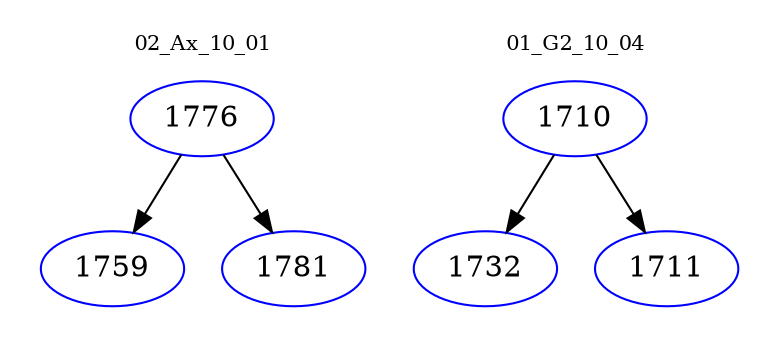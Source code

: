 digraph{
subgraph cluster_0 {
color = white
label = "02_Ax_10_01";
fontsize=10;
T0_1776 [label="1776", color="blue"]
T0_1776 -> T0_1759 [color="black"]
T0_1759 [label="1759", color="blue"]
T0_1776 -> T0_1781 [color="black"]
T0_1781 [label="1781", color="blue"]
}
subgraph cluster_1 {
color = white
label = "01_G2_10_04";
fontsize=10;
T1_1710 [label="1710", color="blue"]
T1_1710 -> T1_1732 [color="black"]
T1_1732 [label="1732", color="blue"]
T1_1710 -> T1_1711 [color="black"]
T1_1711 [label="1711", color="blue"]
}
}
